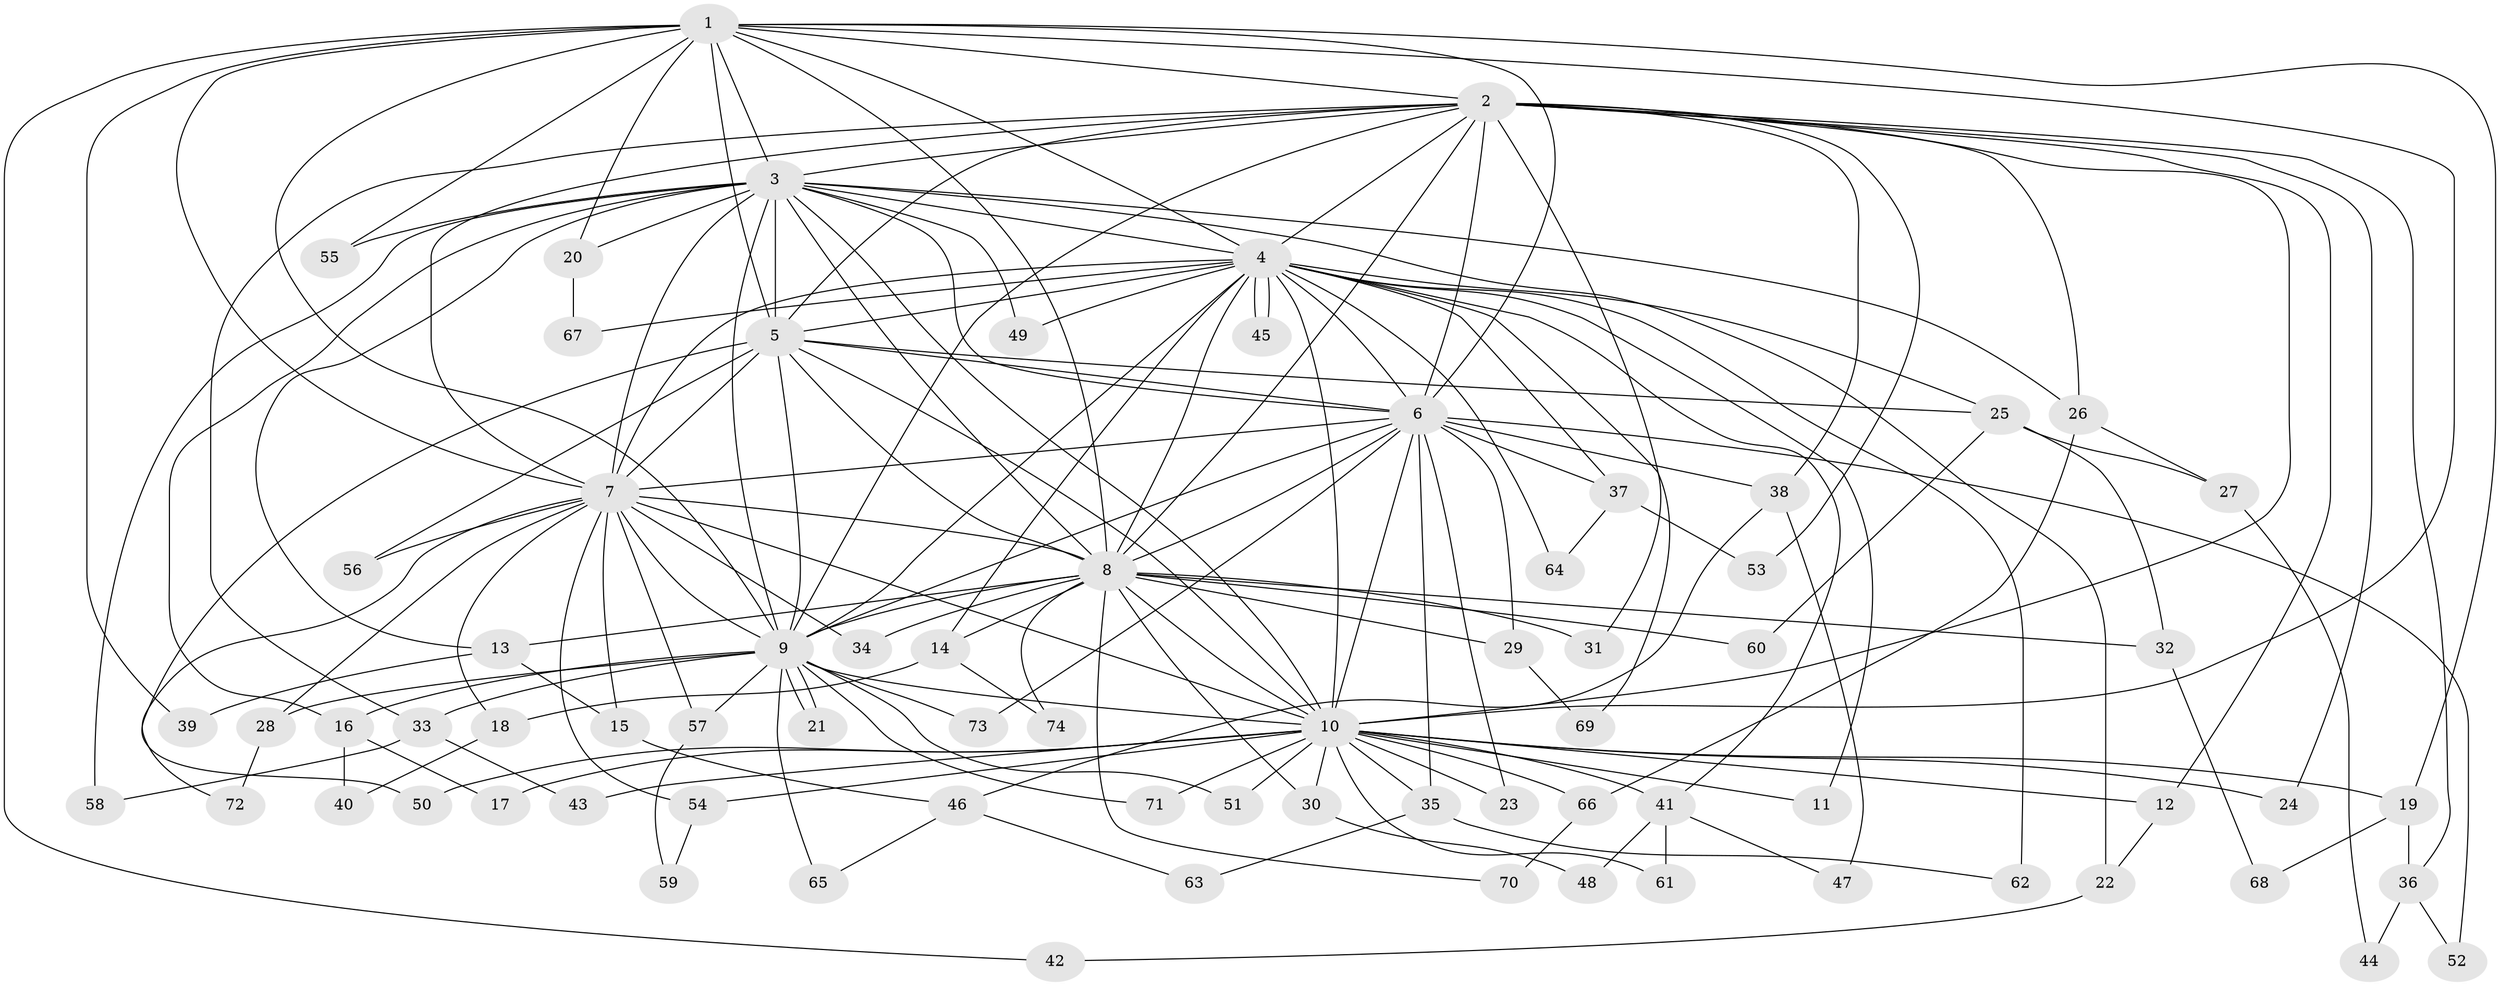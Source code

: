 // coarse degree distribution, {12: 0.019230769230769232, 14: 0.038461538461538464, 15: 0.038461538461538464, 17: 0.038461538461538464, 27: 0.019230769230769232, 2: 0.4807692307692308, 3: 0.1346153846153846, 4: 0.19230769230769232, 5: 0.038461538461538464}
// Generated by graph-tools (version 1.1) at 2025/41/03/06/25 10:41:31]
// undirected, 74 vertices, 173 edges
graph export_dot {
graph [start="1"]
  node [color=gray90,style=filled];
  1;
  2;
  3;
  4;
  5;
  6;
  7;
  8;
  9;
  10;
  11;
  12;
  13;
  14;
  15;
  16;
  17;
  18;
  19;
  20;
  21;
  22;
  23;
  24;
  25;
  26;
  27;
  28;
  29;
  30;
  31;
  32;
  33;
  34;
  35;
  36;
  37;
  38;
  39;
  40;
  41;
  42;
  43;
  44;
  45;
  46;
  47;
  48;
  49;
  50;
  51;
  52;
  53;
  54;
  55;
  56;
  57;
  58;
  59;
  60;
  61;
  62;
  63;
  64;
  65;
  66;
  67;
  68;
  69;
  70;
  71;
  72;
  73;
  74;
  1 -- 2;
  1 -- 3;
  1 -- 4;
  1 -- 5;
  1 -- 6;
  1 -- 7;
  1 -- 8;
  1 -- 9;
  1 -- 10;
  1 -- 19;
  1 -- 20;
  1 -- 39;
  1 -- 42;
  1 -- 55;
  2 -- 3;
  2 -- 4;
  2 -- 5;
  2 -- 6;
  2 -- 7;
  2 -- 8;
  2 -- 9;
  2 -- 10;
  2 -- 12;
  2 -- 24;
  2 -- 26;
  2 -- 31;
  2 -- 33;
  2 -- 36;
  2 -- 38;
  2 -- 53;
  3 -- 4;
  3 -- 5;
  3 -- 6;
  3 -- 7;
  3 -- 8;
  3 -- 9;
  3 -- 10;
  3 -- 13;
  3 -- 16;
  3 -- 20;
  3 -- 22;
  3 -- 26;
  3 -- 49;
  3 -- 55;
  3 -- 58;
  4 -- 5;
  4 -- 6;
  4 -- 7;
  4 -- 8;
  4 -- 9;
  4 -- 10;
  4 -- 11;
  4 -- 14;
  4 -- 25;
  4 -- 37;
  4 -- 41;
  4 -- 45;
  4 -- 45;
  4 -- 49;
  4 -- 62;
  4 -- 64;
  4 -- 67;
  4 -- 69;
  5 -- 6;
  5 -- 7;
  5 -- 8;
  5 -- 9;
  5 -- 10;
  5 -- 25;
  5 -- 50;
  5 -- 56;
  6 -- 7;
  6 -- 8;
  6 -- 9;
  6 -- 10;
  6 -- 23;
  6 -- 29;
  6 -- 35;
  6 -- 37;
  6 -- 38;
  6 -- 52;
  6 -- 73;
  7 -- 8;
  7 -- 9;
  7 -- 10;
  7 -- 15;
  7 -- 18;
  7 -- 28;
  7 -- 34;
  7 -- 54;
  7 -- 56;
  7 -- 57;
  7 -- 72;
  8 -- 9;
  8 -- 10;
  8 -- 13;
  8 -- 14;
  8 -- 29;
  8 -- 30;
  8 -- 31;
  8 -- 32;
  8 -- 34;
  8 -- 60;
  8 -- 70;
  8 -- 74;
  9 -- 10;
  9 -- 16;
  9 -- 21;
  9 -- 21;
  9 -- 28;
  9 -- 33;
  9 -- 51;
  9 -- 57;
  9 -- 65;
  9 -- 71;
  9 -- 73;
  10 -- 11;
  10 -- 12;
  10 -- 17;
  10 -- 19;
  10 -- 23;
  10 -- 24;
  10 -- 30;
  10 -- 35;
  10 -- 41;
  10 -- 43;
  10 -- 50;
  10 -- 51;
  10 -- 54;
  10 -- 61;
  10 -- 66;
  10 -- 71;
  12 -- 22;
  13 -- 15;
  13 -- 39;
  14 -- 18;
  14 -- 74;
  15 -- 46;
  16 -- 17;
  16 -- 40;
  18 -- 40;
  19 -- 36;
  19 -- 68;
  20 -- 67;
  22 -- 42;
  25 -- 27;
  25 -- 32;
  25 -- 60;
  26 -- 27;
  26 -- 66;
  27 -- 44;
  28 -- 72;
  29 -- 69;
  30 -- 48;
  32 -- 68;
  33 -- 43;
  33 -- 58;
  35 -- 62;
  35 -- 63;
  36 -- 44;
  36 -- 52;
  37 -- 53;
  37 -- 64;
  38 -- 46;
  38 -- 47;
  41 -- 47;
  41 -- 48;
  41 -- 61;
  46 -- 63;
  46 -- 65;
  54 -- 59;
  57 -- 59;
  66 -- 70;
}

